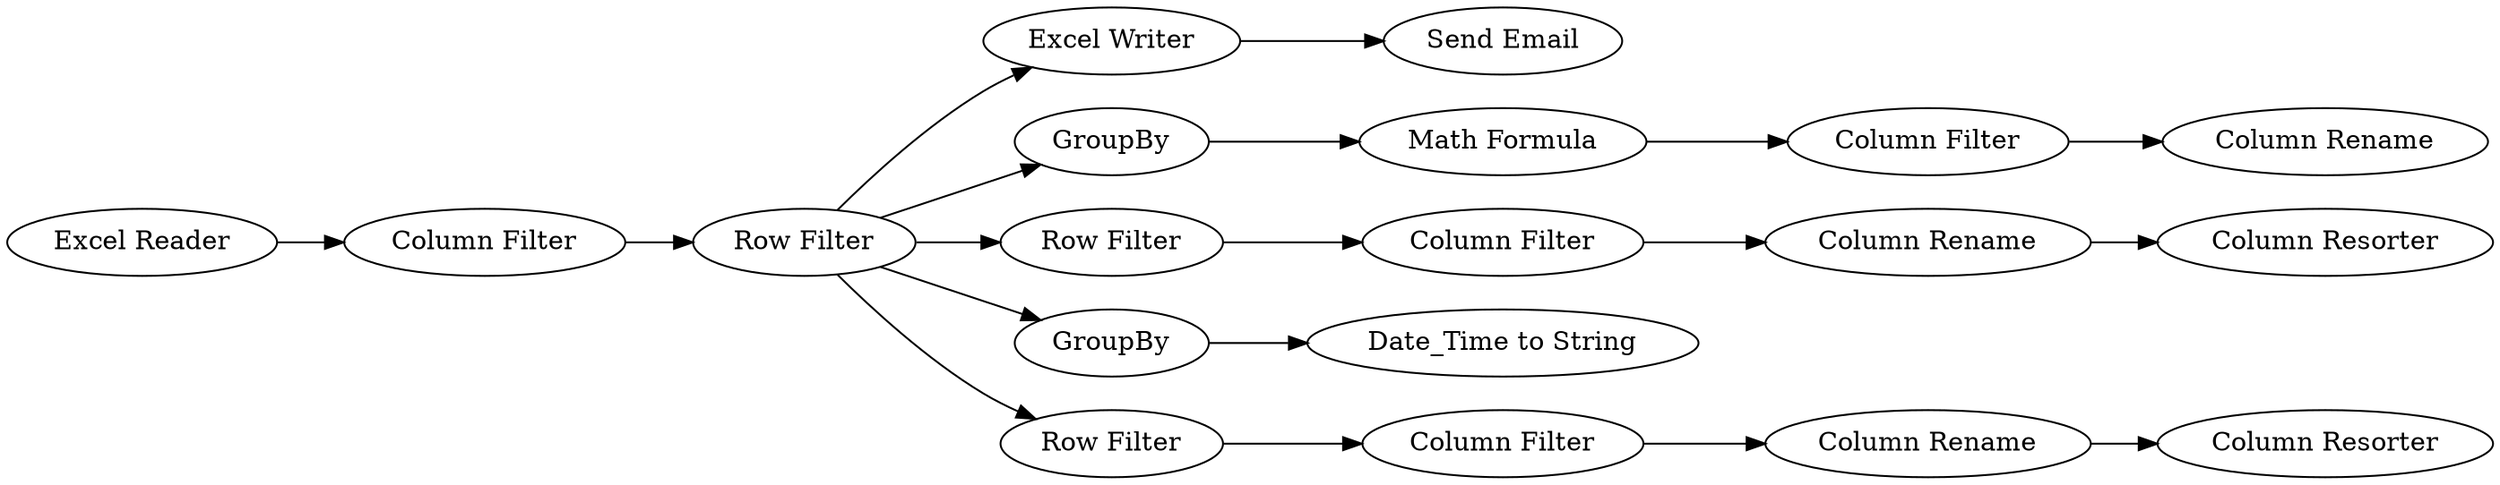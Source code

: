digraph {
	"-4512504053483893628_25" [label="Column Filter"]
	"-4512504053483893628_9" [label="Excel Writer"]
	"-4512504053483893628_8" [label="Row Filter"]
	"-4512504053483893628_18" [label="Column Rename"]
	"-4512504053483893628_2" [label="Excel Reader"]
	"-4512504053483893628_17" [label="Column Rename"]
	"-4512504053483893628_22" [label=GroupBy]
	"-4512504053483893628_6" [label="Column Filter"]
	"-4512504053483893628_14" [label="Row Filter"]
	"-4512504053483893628_10" [label=GroupBy]
	"-4512504053483893628_12" [label="Date_Time to String"]
	"-4512504053483893628_16" [label="Column Filter"]
	"-4512504053483893628_23" [label="Math Formula"]
	"-4512504053483893628_24" [label="Column Rename"]
	"-4512504053483893628_13" [label="Row Filter"]
	"-4512504053483893628_3" [label="Send Email"]
	"-4512504053483893628_15" [label="Column Filter"]
	"-4512504053483893628_21" [label="Column Resorter"]
	"-4512504053483893628_20" [label="Column Resorter"]
	"-4512504053483893628_8" -> "-4512504053483893628_10"
	"-4512504053483893628_17" -> "-4512504053483893628_20"
	"-4512504053483893628_10" -> "-4512504053483893628_12"
	"-4512504053483893628_22" -> "-4512504053483893628_23"
	"-4512504053483893628_15" -> "-4512504053483893628_17"
	"-4512504053483893628_6" -> "-4512504053483893628_8"
	"-4512504053483893628_8" -> "-4512504053483893628_14"
	"-4512504053483893628_8" -> "-4512504053483893628_13"
	"-4512504053483893628_23" -> "-4512504053483893628_25"
	"-4512504053483893628_16" -> "-4512504053483893628_18"
	"-4512504053483893628_8" -> "-4512504053483893628_9"
	"-4512504053483893628_13" -> "-4512504053483893628_15"
	"-4512504053483893628_14" -> "-4512504053483893628_16"
	"-4512504053483893628_25" -> "-4512504053483893628_24"
	"-4512504053483893628_2" -> "-4512504053483893628_6"
	"-4512504053483893628_9" -> "-4512504053483893628_3"
	"-4512504053483893628_18" -> "-4512504053483893628_21"
	"-4512504053483893628_8" -> "-4512504053483893628_22"
	rankdir=LR
}
